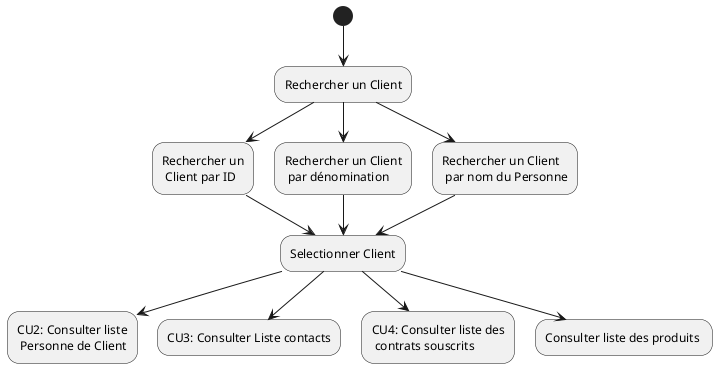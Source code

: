 @startuml
(*)  --> "Rechercher un Client"
"Rechercher un Client" --> "Rechercher un\n Client par ID"
"Rechercher un Client" --> "Rechercher un Client\n par dénomination"
"Rechercher un Client" --> "Rechercher un Client\n par nom du Personne"

"Rechercher un\n Client par ID" --> "Selectionner Client"
"Rechercher un Client\n par dénomination" --> "Selectionner Client"
"Rechercher un Client\n par nom du Personne" --> "Selectionner Client"

"Selectionner Client" --> "CU2: Consulter liste\n Personne de Client"
"Selectionner Client" --> "CU3: Consulter Liste contacts"
"Selectionner Client" --> "CU4: Consulter liste des\n contrats souscrits"
"Selectionner Client" --> "Consulter liste des produits "
@enduml